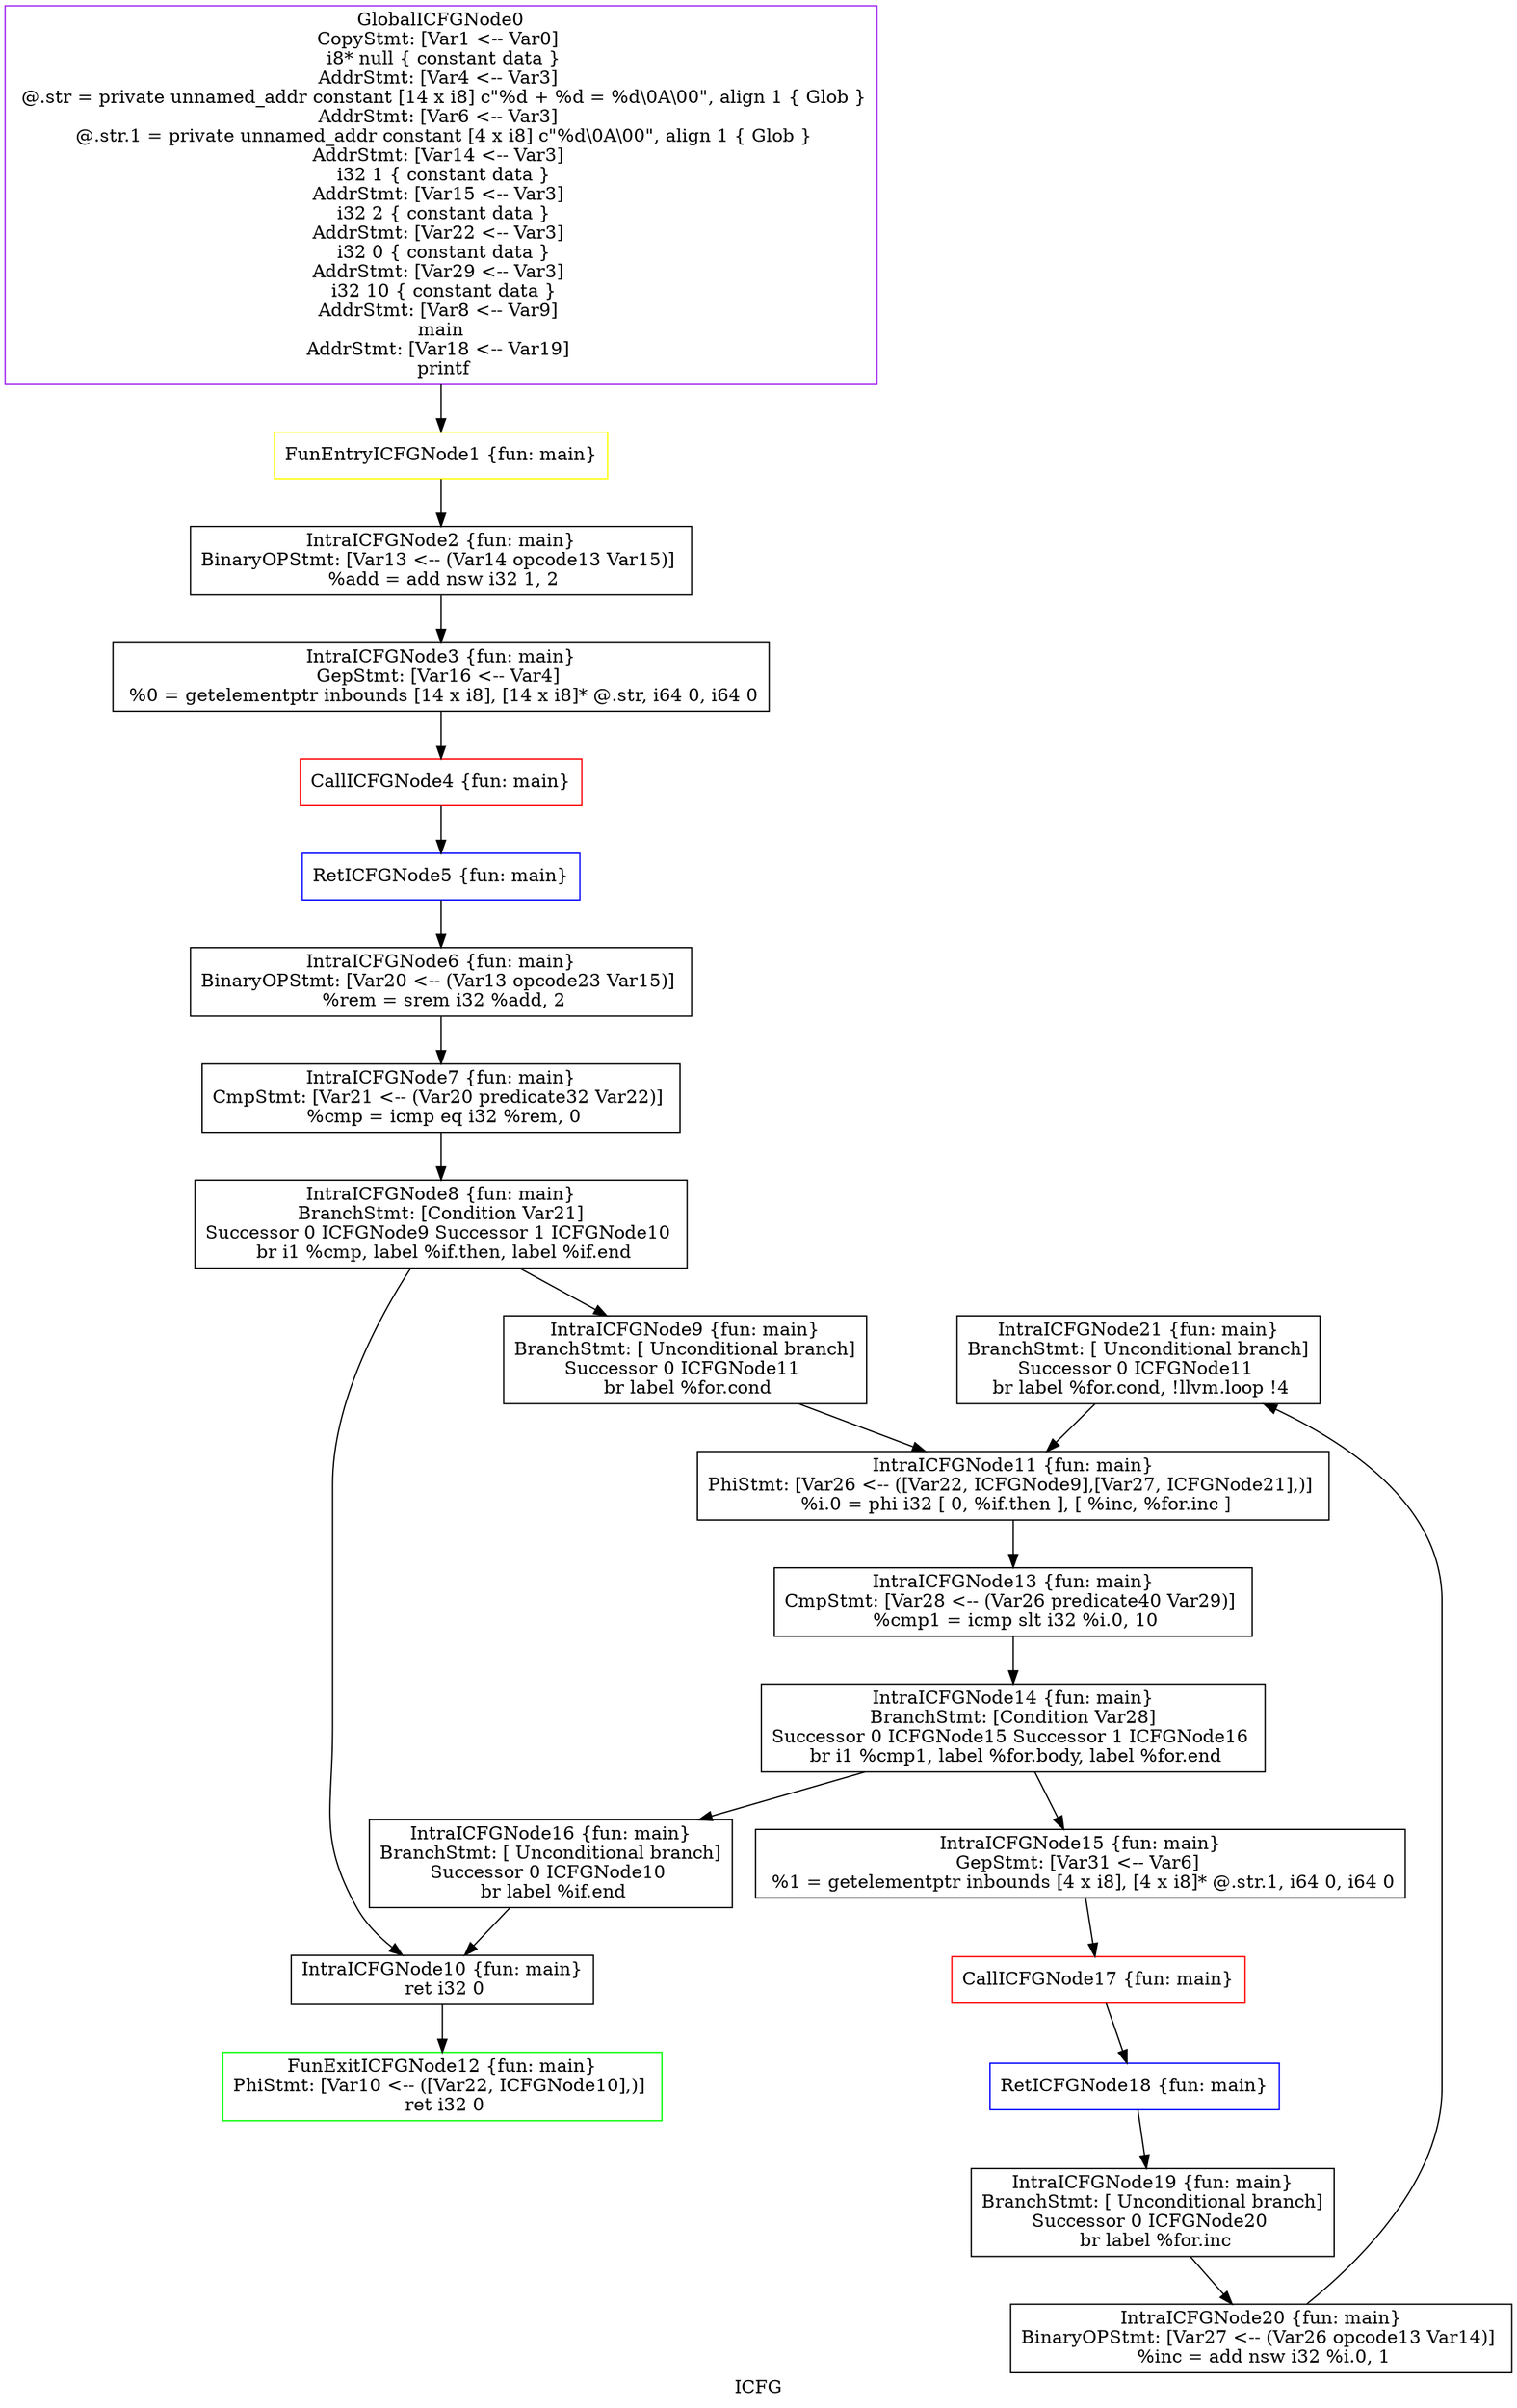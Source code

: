 digraph "ICFG" {
	label="ICFG";

	Node0x55a514174430 [shape=record,color=black,label="{IntraICFGNode21 \{fun: main\}\nBranchStmt: [ Unconditional branch]\nSuccessor 0 ICFGNode11   \n   br label %for.cond, !llvm.loop !4 }"];
	Node0x55a514174430 -> Node0x55a514172de0[style=solid];
	Node0x55a514174170 [shape=record,color=black,label="{IntraICFGNode20 \{fun: main\}\nBinaryOPStmt: [Var27 \<-- (Var26 opcode13 Var14)]  \n   %inc = add nsw i32 %i.0, 1 }"];
	Node0x55a514174170 -> Node0x55a514174430[style=solid];
	Node0x55a514173f80 [shape=record,color=black,label="{IntraICFGNode19 \{fun: main\}\nBranchStmt: [ Unconditional branch]\nSuccessor 0 ICFGNode20   \n   br label %for.inc }"];
	Node0x55a514173f80 -> Node0x55a514174170[style=solid];
	Node0x55a514169e40 [shape=record,color=blue,label="{RetICFGNode18 \{fun: main\}}"];
	Node0x55a514169e40 -> Node0x55a514173f80[style=solid];
	Node0x55a514173ac0 [shape=record,color=red,label="{CallICFGNode17 \{fun: main\}}"];
	Node0x55a514173ac0 -> Node0x55a514169e40[style=solid];
	Node0x55a5141738d0 [shape=record,color=black,label="{IntraICFGNode16 \{fun: main\}\nBranchStmt: [ Unconditional branch]\nSuccessor 0 ICFGNode10   \n   br label %if.end }"];
	Node0x55a5141738d0 -> Node0x55a514172bf0[style=solid];
	Node0x55a514173700 [shape=record,color=black,label="{IntraICFGNode15 \{fun: main\}\nGepStmt: [Var31 \<-- Var6]  \n   %1 = getelementptr inbounds [4 x i8], [4 x i8]* @.str.1, i64 0, i64 0 }"];
	Node0x55a514173700 -> Node0x55a514173ac0[style=solid];
	Node0x55a5141734f0 [shape=record,color=black,label="{IntraICFGNode14 \{fun: main\}\nBranchStmt: [Condition Var28]\nSuccessor 0 ICFGNode15   Successor 1 ICFGNode16   \n   br i1 %cmp1, label %for.body, label %for.end }"];
	Node0x55a5141734f0 -> Node0x55a514173700[style=solid];
	Node0x55a5141734f0 -> Node0x55a5141738d0[style=solid];
	Node0x55a514173210 [shape=record,color=black,label="{IntraICFGNode13 \{fun: main\}\nCmpStmt: [Var28 \<-- (Var26 predicate40 Var29)]  \n   %cmp1 = icmp slt i32 %i.0, 10 }"];
	Node0x55a514173210 -> Node0x55a5141734f0[style=solid];
	Node0x55a514166040 [shape=record,color=purple,label="{GlobalICFGNode0\nCopyStmt: [Var1 \<-- Var0]  \n i8* null \{ constant data \}\nAddrStmt: [Var4 \<-- Var3]  \n @.str = private unnamed_addr constant [14 x i8] c\"%d + %d = %d\\0A\\00\", align 1 \{ Glob  \}\nAddrStmt: [Var6 \<-- Var3]  \n @.str.1 = private unnamed_addr constant [4 x i8] c\"%d\\0A\\00\", align 1 \{ Glob  \}\nAddrStmt: [Var14 \<-- Var3]  \n i32 1 \{ constant data \}\nAddrStmt: [Var15 \<-- Var3]  \n i32 2 \{ constant data \}\nAddrStmt: [Var22 \<-- Var3]  \n i32 0 \{ constant data \}\nAddrStmt: [Var29 \<-- Var3]  \n i32 10 \{ constant data \}\nAddrStmt: [Var8 \<-- Var9]  \n main \nAddrStmt: [Var18 \<-- Var19]  \n printf }"];
	Node0x55a514166040 -> Node0x55a514167450[style=solid];
	Node0x55a514167450 [shape=record,color=yellow,label="{FunEntryICFGNode1 \{fun: main\}}"];
	Node0x55a514167450 -> Node0x55a51416c880[style=solid];
	Node0x55a51416c880 [shape=record,color=black,label="{IntraICFGNode2 \{fun: main\}\nBinaryOPStmt: [Var13 \<-- (Var14 opcode13 Var15)]  \n   %add = add nsw i32 1, 2 }"];
	Node0x55a51416c880 -> Node0x55a51416cdb0[style=solid];
	Node0x55a51416cdb0 [shape=record,color=black,label="{IntraICFGNode3 \{fun: main\}\nGepStmt: [Var16 \<-- Var4]  \n   %0 = getelementptr inbounds [14 x i8], [14 x i8]* @.str, i64 0, i64 0 }"];
	Node0x55a51416cdb0 -> Node0x55a514172040[style=solid];
	Node0x55a514172040 [shape=record,color=red,label="{CallICFGNode4 \{fun: main\}}"];
	Node0x55a514172040 -> Node0x55a514167650[style=solid];
	Node0x55a514167650 [shape=record,color=blue,label="{RetICFGNode5 \{fun: main\}}"];
	Node0x55a514167650 -> Node0x55a514172430[style=solid];
	Node0x55a514172430 [shape=record,color=black,label="{IntraICFGNode6 \{fun: main\}\nBinaryOPStmt: [Var20 \<-- (Var13 opcode23 Var15)]  \n   %rem = srem i32 %add, 2 }"];
	Node0x55a514172430 -> Node0x55a514172620[style=solid];
	Node0x55a514172620 [shape=record,color=black,label="{IntraICFGNode7 \{fun: main\}\nCmpStmt: [Var21 \<-- (Var20 predicate32 Var22)]  \n   %cmp = icmp eq i32 %rem, 0 }"];
	Node0x55a514172620 -> Node0x55a514172810[style=solid];
	Node0x55a514172810 [shape=record,color=black,label="{IntraICFGNode8 \{fun: main\}\nBranchStmt: [Condition Var21]\nSuccessor 0 ICFGNode9   Successor 1 ICFGNode10   \n   br i1 %cmp, label %if.then, label %if.end }"];
	Node0x55a514172810 -> Node0x55a514172a20[style=solid];
	Node0x55a514172810 -> Node0x55a514172bf0[style=solid];
	Node0x55a514172a20 [shape=record,color=black,label="{IntraICFGNode9 \{fun: main\}\nBranchStmt: [ Unconditional branch]\nSuccessor 0 ICFGNode11   \n   br label %for.cond }"];
	Node0x55a514172a20 -> Node0x55a514172de0[style=solid];
	Node0x55a514172bf0 [shape=record,color=black,label="{IntraICFGNode10 \{fun: main\}\n   ret i32 0 }"];
	Node0x55a514172bf0 -> Node0x55a514172fd0[style=solid];
	Node0x55a514172de0 [shape=record,color=black,label="{IntraICFGNode11 \{fun: main\}\nPhiStmt: [Var26 \<-- ([Var22, ICFGNode9],[Var27, ICFGNode21],)]  \n   %i.0 = phi i32 [ 0, %if.then ], [ %inc, %for.inc ] }"];
	Node0x55a514172de0 -> Node0x55a514173210[style=solid];
	Node0x55a514172fd0 [shape=record,color=green,label="{FunExitICFGNode12 \{fun: main\}\nPhiStmt: [Var10 \<-- ([Var22, ICFGNode10],)]  \n   ret i32 0 }"];
}

